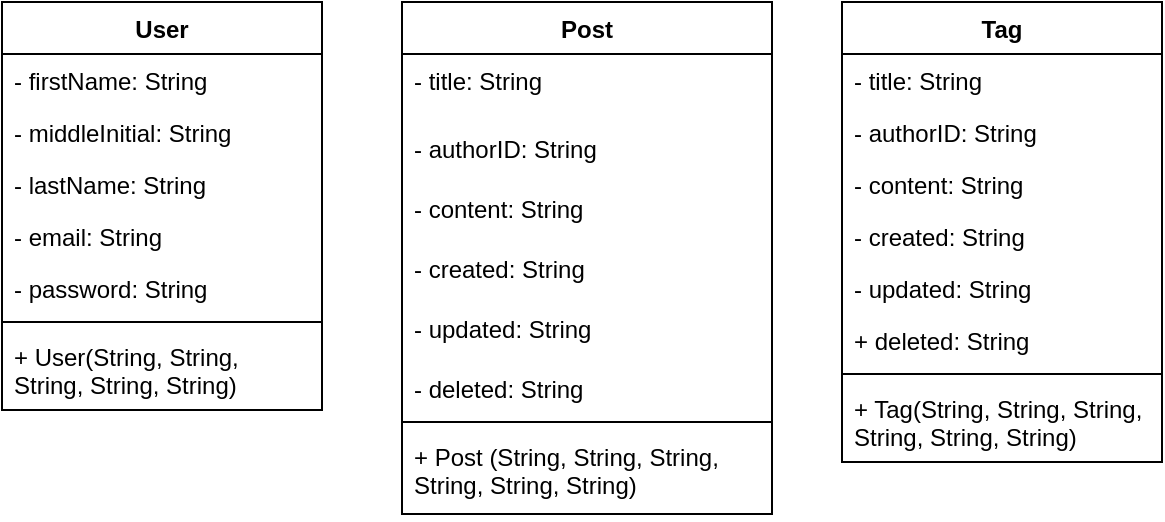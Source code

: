 <mxfile version="13.3.5" type="device" pages="2"><diagram id="C5RBs43oDa-KdzZeNtuy" name="Model Diagrams"><mxGraphModel dx="1086" dy="806" grid="1" gridSize="10" guides="1" tooltips="1" connect="1" arrows="1" fold="1" page="1" pageScale="1" pageWidth="827" pageHeight="1169" math="0" shadow="0"><root><mxCell id="WIyWlLk6GJQsqaUBKTNV-0"/><mxCell id="WIyWlLk6GJQsqaUBKTNV-1" parent="WIyWlLk6GJQsqaUBKTNV-0"/><mxCell id="ziuJc1KRJNQr86uQ773W-28" value="User" style="swimlane;fontStyle=1;align=center;verticalAlign=top;childLayout=stackLayout;horizontal=1;startSize=26;horizontalStack=0;resizeParent=1;resizeParentMax=0;resizeLast=0;collapsible=1;marginBottom=0;" parent="WIyWlLk6GJQsqaUBKTNV-1" vertex="1"><mxGeometry x="80" y="30" width="160" height="204" as="geometry"/></mxCell><mxCell id="zkfFHV4jXpPFQw0GAbJ--1" value="- firstName: String" style="text;align=left;verticalAlign=top;spacingLeft=4;spacingRight=4;overflow=hidden;rotatable=0;points=[[0,0.5],[1,0.5]];portConstraint=eastwest;" parent="ziuJc1KRJNQr86uQ773W-28" vertex="1"><mxGeometry y="26" width="160" height="26" as="geometry"/></mxCell><mxCell id="ziuJc1KRJNQr86uQ773W-29" value="- middleInitial: String" style="text;strokeColor=none;fillColor=none;align=left;verticalAlign=top;spacingLeft=4;spacingRight=4;overflow=hidden;rotatable=0;points=[[0,0.5],[1,0.5]];portConstraint=eastwest;" parent="ziuJc1KRJNQr86uQ773W-28" vertex="1"><mxGeometry y="52" width="160" height="26" as="geometry"/></mxCell><mxCell id="ziuJc1KRJNQr86uQ773W-39" value="- lastName: String" style="text;strokeColor=none;fillColor=none;align=left;verticalAlign=top;spacingLeft=4;spacingRight=4;overflow=hidden;rotatable=0;points=[[0,0.5],[1,0.5]];portConstraint=eastwest;" parent="ziuJc1KRJNQr86uQ773W-28" vertex="1"><mxGeometry y="78" width="160" height="26" as="geometry"/></mxCell><mxCell id="zkfFHV4jXpPFQw0GAbJ--3" value="- email: String" style="text;align=left;verticalAlign=top;spacingLeft=4;spacingRight=4;overflow=hidden;rotatable=0;points=[[0,0.5],[1,0.5]];portConstraint=eastwest;rounded=0;shadow=0;html=0;" parent="ziuJc1KRJNQr86uQ773W-28" vertex="1"><mxGeometry y="104" width="160" height="26" as="geometry"/></mxCell><mxCell id="51rYW-SpK63qow3ZH5RA-3" value="- password: String" style="text;align=left;verticalAlign=top;spacingLeft=4;spacingRight=4;overflow=hidden;rotatable=0;points=[[0,0.5],[1,0.5]];portConstraint=eastwest;rounded=0;shadow=0;html=0;" parent="ziuJc1KRJNQr86uQ773W-28" vertex="1"><mxGeometry y="130" width="160" height="26" as="geometry"/></mxCell><mxCell id="ziuJc1KRJNQr86uQ773W-30" value="" style="line;strokeWidth=1;fillColor=none;align=left;verticalAlign=middle;spacingTop=-1;spacingLeft=3;spacingRight=3;rotatable=0;labelPosition=right;points=[];portConstraint=eastwest;" parent="ziuJc1KRJNQr86uQ773W-28" vertex="1"><mxGeometry y="156" width="160" height="8" as="geometry"/></mxCell><mxCell id="zkfFHV4jXpPFQw0GAbJ--5" value="+ User(String, String, String, String, String)" style="text;align=left;verticalAlign=top;spacingLeft=4;spacingRight=4;overflow=hidden;rotatable=0;points=[[0,0.5],[1,0.5]];portConstraint=eastwest;whiteSpace=wrap;" parent="ziuJc1KRJNQr86uQ773W-28" vertex="1"><mxGeometry y="164" width="160" height="40" as="geometry"/></mxCell><mxCell id="51rYW-SpK63qow3ZH5RA-14" value="Post" style="swimlane;fontStyle=1;align=center;verticalAlign=top;childLayout=stackLayout;horizontal=1;startSize=26;horizontalStack=0;resizeParent=1;resizeParentMax=0;resizeLast=0;collapsible=1;marginBottom=0;" parent="WIyWlLk6GJQsqaUBKTNV-1" vertex="1"><mxGeometry x="280" y="30" width="185" height="256" as="geometry"/></mxCell><mxCell id="51rYW-SpK63qow3ZH5RA-15" value="- title: String" style="text;strokeColor=none;fillColor=none;align=left;verticalAlign=top;spacingLeft=4;spacingRight=4;overflow=hidden;rotatable=0;points=[[0,0.5],[1,0.5]];portConstraint=eastwest;" parent="51rYW-SpK63qow3ZH5RA-14" vertex="1"><mxGeometry y="26" width="185" height="34" as="geometry"/></mxCell><mxCell id="ziuJc1KRJNQr86uQ773W-40" value="- authorID: String" style="text;strokeColor=none;fillColor=none;align=left;verticalAlign=top;spacingLeft=4;spacingRight=4;overflow=hidden;rotatable=0;points=[[0,0.5],[1,0.5]];portConstraint=eastwest;" parent="51rYW-SpK63qow3ZH5RA-14" vertex="1"><mxGeometry y="60" width="185" height="30" as="geometry"/></mxCell><mxCell id="ziuJc1KRJNQr86uQ773W-41" value="- content: String" style="text;strokeColor=none;fillColor=none;align=left;verticalAlign=top;spacingLeft=4;spacingRight=4;overflow=hidden;rotatable=0;points=[[0,0.5],[1,0.5]];portConstraint=eastwest;" parent="51rYW-SpK63qow3ZH5RA-14" vertex="1"><mxGeometry y="90" width="185" height="30" as="geometry"/></mxCell><mxCell id="ziuJc1KRJNQr86uQ773W-42" value="- created: String" style="text;strokeColor=none;fillColor=none;align=left;verticalAlign=top;spacingLeft=4;spacingRight=4;overflow=hidden;rotatable=0;points=[[0,0.5],[1,0.5]];portConstraint=eastwest;" parent="51rYW-SpK63qow3ZH5RA-14" vertex="1"><mxGeometry y="120" width="185" height="30" as="geometry"/></mxCell><mxCell id="ziuJc1KRJNQr86uQ773W-43" value="- updated: String" style="text;strokeColor=none;fillColor=none;align=left;verticalAlign=top;spacingLeft=4;spacingRight=4;overflow=hidden;rotatable=0;points=[[0,0.5],[1,0.5]];portConstraint=eastwest;" parent="51rYW-SpK63qow3ZH5RA-14" vertex="1"><mxGeometry y="150" width="185" height="30" as="geometry"/></mxCell><mxCell id="1qlF6dHZ0m3vZIvFO-iw-0" value="- deleted: String" style="text;strokeColor=none;fillColor=none;align=left;verticalAlign=top;spacingLeft=4;spacingRight=4;overflow=hidden;rotatable=0;points=[[0,0.5],[1,0.5]];portConstraint=eastwest;" vertex="1" parent="51rYW-SpK63qow3ZH5RA-14"><mxGeometry y="180" width="185" height="26" as="geometry"/></mxCell><mxCell id="51rYW-SpK63qow3ZH5RA-16" value="" style="line;strokeWidth=1;fillColor=none;align=left;verticalAlign=middle;spacingTop=-1;spacingLeft=3;spacingRight=3;rotatable=0;labelPosition=right;points=[];portConstraint=eastwest;" parent="51rYW-SpK63qow3ZH5RA-14" vertex="1"><mxGeometry y="206" width="185" height="8" as="geometry"/></mxCell><mxCell id="51rYW-SpK63qow3ZH5RA-17" value="+ Post (String, String, String, String, String, String)" style="text;strokeColor=none;fillColor=none;align=left;verticalAlign=top;spacingLeft=4;spacingRight=4;overflow=hidden;rotatable=0;points=[[0,0.5],[1,0.5]];portConstraint=eastwest;whiteSpace=wrap;" parent="51rYW-SpK63qow3ZH5RA-14" vertex="1"><mxGeometry y="214" width="185" height="42" as="geometry"/></mxCell><mxCell id="1qlF6dHZ0m3vZIvFO-iw-1" value="Tag" style="swimlane;fontStyle=1;align=center;verticalAlign=top;childLayout=stackLayout;horizontal=1;startSize=26;horizontalStack=0;resizeParent=1;resizeParentMax=0;resizeLast=0;collapsible=1;marginBottom=0;" vertex="1" parent="WIyWlLk6GJQsqaUBKTNV-1"><mxGeometry x="500" y="30" width="160" height="230" as="geometry"/></mxCell><mxCell id="1qlF6dHZ0m3vZIvFO-iw-2" value="- title: String" style="text;strokeColor=none;fillColor=none;align=left;verticalAlign=top;spacingLeft=4;spacingRight=4;overflow=hidden;rotatable=0;points=[[0,0.5],[1,0.5]];portConstraint=eastwest;" vertex="1" parent="1qlF6dHZ0m3vZIvFO-iw-1"><mxGeometry y="26" width="160" height="26" as="geometry"/></mxCell><mxCell id="1qlF6dHZ0m3vZIvFO-iw-5" value="- authorID: String" style="text;strokeColor=none;fillColor=none;align=left;verticalAlign=top;spacingLeft=4;spacingRight=4;overflow=hidden;rotatable=0;points=[[0,0.5],[1,0.5]];portConstraint=eastwest;" vertex="1" parent="1qlF6dHZ0m3vZIvFO-iw-1"><mxGeometry y="52" width="160" height="26" as="geometry"/></mxCell><mxCell id="1qlF6dHZ0m3vZIvFO-iw-6" value="- content: String" style="text;strokeColor=none;fillColor=none;align=left;verticalAlign=top;spacingLeft=4;spacingRight=4;overflow=hidden;rotatable=0;points=[[0,0.5],[1,0.5]];portConstraint=eastwest;" vertex="1" parent="1qlF6dHZ0m3vZIvFO-iw-1"><mxGeometry y="78" width="160" height="26" as="geometry"/></mxCell><mxCell id="1qlF6dHZ0m3vZIvFO-iw-7" value="- created: String" style="text;strokeColor=none;fillColor=none;align=left;verticalAlign=top;spacingLeft=4;spacingRight=4;overflow=hidden;rotatable=0;points=[[0,0.5],[1,0.5]];portConstraint=eastwest;" vertex="1" parent="1qlF6dHZ0m3vZIvFO-iw-1"><mxGeometry y="104" width="160" height="26" as="geometry"/></mxCell><mxCell id="1qlF6dHZ0m3vZIvFO-iw-8" value="- updated: String" style="text;strokeColor=none;fillColor=none;align=left;verticalAlign=top;spacingLeft=4;spacingRight=4;overflow=hidden;rotatable=0;points=[[0,0.5],[1,0.5]];portConstraint=eastwest;" vertex="1" parent="1qlF6dHZ0m3vZIvFO-iw-1"><mxGeometry y="130" width="160" height="26" as="geometry"/></mxCell><mxCell id="1qlF6dHZ0m3vZIvFO-iw-9" value="+ deleted: String" style="text;strokeColor=none;fillColor=none;align=left;verticalAlign=top;spacingLeft=4;spacingRight=4;overflow=hidden;rotatable=0;points=[[0,0.5],[1,0.5]];portConstraint=eastwest;" vertex="1" parent="1qlF6dHZ0m3vZIvFO-iw-1"><mxGeometry y="156" width="160" height="26" as="geometry"/></mxCell><mxCell id="1qlF6dHZ0m3vZIvFO-iw-3" value="" style="line;strokeWidth=1;fillColor=none;align=left;verticalAlign=middle;spacingTop=-1;spacingLeft=3;spacingRight=3;rotatable=0;labelPosition=right;points=[];portConstraint=eastwest;" vertex="1" parent="1qlF6dHZ0m3vZIvFO-iw-1"><mxGeometry y="182" width="160" height="8" as="geometry"/></mxCell><mxCell id="1qlF6dHZ0m3vZIvFO-iw-4" value="+ Tag(String, String, String, String, String, String)" style="text;strokeColor=none;fillColor=none;align=left;verticalAlign=top;spacingLeft=4;spacingRight=4;overflow=hidden;rotatable=0;points=[[0,0.5],[1,0.5]];portConstraint=eastwest;whiteSpace=wrap;" vertex="1" parent="1qlF6dHZ0m3vZIvFO-iw-1"><mxGeometry y="190" width="160" height="40" as="geometry"/></mxCell></root></mxGraphModel></diagram><diagram id="QOOMNZXq9hAnDHznhDGd" name="Data Access Diagrams"><mxGraphModel dx="946" dy="703" grid="1" gridSize="10" guides="1" tooltips="1" connect="1" arrows="1" fold="1" page="1" pageScale="1" pageWidth="850" pageHeight="1100" math="0" shadow="0"><root><mxCell id="upEe7rhddRWxhPCxzHkB-0"/><mxCell id="upEe7rhddRWxhPCxzHkB-1" parent="upEe7rhddRWxhPCxzHkB-0"/><mxCell id="upEe7rhddRWxhPCxzHkB-2" value="DataAccessObject" style="swimlane;fontStyle=1;align=center;verticalAlign=top;childLayout=stackLayout;horizontal=1;startSize=26;horizontalStack=0;resizeParent=1;resizeParentMax=0;resizeLast=0;collapsible=1;marginBottom=0;" vertex="1" parent="upEe7rhddRWxhPCxzHkB-1"><mxGeometry x="40" y="40" width="200" height="420" as="geometry"/></mxCell><mxCell id="upEe7rhddRWxhPCxzHkB-3" value="- jdbcTemplate: JdbcTemplate" style="text;align=left;verticalAlign=top;spacingLeft=4;spacingRight=4;overflow=hidden;rotatable=0;points=[[0,0.5],[1,0.5]];portConstraint=eastwest;" vertex="1" parent="upEe7rhddRWxhPCxzHkB-2"><mxGeometry y="26" width="200" height="26" as="geometry"/></mxCell><mxCell id="upEe7rhddRWxhPCxzHkB-8" value="" style="line;strokeWidth=1;fillColor=none;align=left;verticalAlign=middle;spacingTop=-1;spacingLeft=3;spacingRight=3;rotatable=0;labelPosition=right;points=[];portConstraint=eastwest;" vertex="1" parent="upEe7rhddRWxhPCxzHkB-2"><mxGeometry y="52" width="200" height="8" as="geometry"/></mxCell><mxCell id="upEe7rhddRWxhPCxzHkB-9" value="+ setDataSource (DataSource): void" style="text;align=left;verticalAlign=top;spacingLeft=4;spacingRight=4;overflow=hidden;rotatable=0;points=[[0,0.5],[1,0.5]];portConstraint=eastwest;whiteSpace=wrap;" vertex="1" parent="upEe7rhddRWxhPCxzHkB-2"><mxGeometry y="60" width="200" height="40" as="geometry"/></mxCell><mxCell id="upEe7rhddRWxhPCxzHkB-10" value="+ Login (String, String): boolean" style="text;align=left;verticalAlign=top;spacingLeft=4;spacingRight=4;overflow=hidden;rotatable=0;points=[[0,0.5],[1,0.5]];portConstraint=eastwest;whiteSpace=wrap;" vertex="1" parent="upEe7rhddRWxhPCxzHkB-2"><mxGeometry y="100" width="200" height="40" as="geometry"/></mxCell><mxCell id="upEe7rhddRWxhPCxzHkB-11" value="+ isAvailable (RegisterUserModel): boolean" style="text;align=left;verticalAlign=top;spacingLeft=4;spacingRight=4;overflow=hidden;rotatable=0;points=[[0,0.5],[1,0.5]];portConstraint=eastwest;whiteSpace=wrap;" vertex="1" parent="upEe7rhddRWxhPCxzHkB-2"><mxGeometry y="140" width="200" height="40" as="geometry"/></mxCell><mxCell id="upEe7rhddRWxhPCxzHkB-12" value="+ Register (RegisterUserModel): boolean" style="text;align=left;verticalAlign=top;spacingLeft=4;spacingRight=4;overflow=hidden;rotatable=0;points=[[0,0.5],[1,0.5]];portConstraint=eastwest;whiteSpace=wrap;" vertex="1" parent="upEe7rhddRWxhPCxzHkB-2"><mxGeometry y="180" width="200" height="40" as="geometry"/></mxCell><mxCell id="upEe7rhddRWxhPCxzHkB-13" value="+ create (UserModel): boolean" style="text;align=left;verticalAlign=top;spacingLeft=4;spacingRight=4;overflow=hidden;rotatable=0;points=[[0,0.5],[1,0.5]];portConstraint=eastwest;whiteSpace=wrap;" vertex="1" parent="upEe7rhddRWxhPCxzHkB-2"><mxGeometry y="220" width="200" height="40" as="geometry"/></mxCell><mxCell id="upEe7rhddRWxhPCxzHkB-14" value="+ update (UserModel): boolean" style="text;align=left;verticalAlign=top;spacingLeft=4;spacingRight=4;overflow=hidden;rotatable=0;points=[[0,0.5],[1,0.5]];portConstraint=eastwest;whiteSpace=wrap;" vertex="1" parent="upEe7rhddRWxhPCxzHkB-2"><mxGeometry y="260" width="200" height="40" as="geometry"/></mxCell><mxCell id="upEe7rhddRWxhPCxzHkB-15" value="+ delete (int): boolean" style="text;align=left;verticalAlign=top;spacingLeft=4;spacingRight=4;overflow=hidden;rotatable=0;points=[[0,0.5],[1,0.5]];portConstraint=eastwest;whiteSpace=wrap;" vertex="1" parent="upEe7rhddRWxhPCxzHkB-2"><mxGeometry y="300" width="200" height="40" as="geometry"/></mxCell><mxCell id="upEe7rhddRWxhPCxzHkB-16" value="+ findByID (int): UserModel" style="text;align=left;verticalAlign=top;spacingLeft=4;spacingRight=4;overflow=hidden;rotatable=0;points=[[0,0.5],[1,0.5]];portConstraint=eastwest;whiteSpace=wrap;" vertex="1" parent="upEe7rhddRWxhPCxzHkB-2"><mxGeometry y="340" width="200" height="40" as="geometry"/></mxCell><mxCell id="upEe7rhddRWxhPCxzHkB-17" value="+ findAll (): List&lt;UserModel&gt;" style="text;align=left;verticalAlign=top;spacingLeft=4;spacingRight=4;overflow=hidden;rotatable=0;points=[[0,0.5],[1,0.5]];portConstraint=eastwest;whiteSpace=wrap;" vertex="1" parent="upEe7rhddRWxhPCxzHkB-2"><mxGeometry y="380" width="200" height="40" as="geometry"/></mxCell><mxCell id="upEe7rhddRWxhPCxzHkB-18" value="BookService" style="swimlane;fontStyle=1;align=center;verticalAlign=top;childLayout=stackLayout;horizontal=1;startSize=26;horizontalStack=0;resizeParent=1;resizeParentMax=0;resizeLast=0;collapsible=1;marginBottom=0;" vertex="1" parent="upEe7rhddRWxhPCxzHkB-1"><mxGeometry x="320" y="40" width="200" height="300" as="geometry"/></mxCell><mxCell id="upEe7rhddRWxhPCxzHkB-19" value="- jdbcTemplate: JdbcTemplate" style="text;align=left;verticalAlign=top;spacingLeft=4;spacingRight=4;overflow=hidden;rotatable=0;points=[[0,0.5],[1,0.5]];portConstraint=eastwest;" vertex="1" parent="upEe7rhddRWxhPCxzHkB-18"><mxGeometry y="26" width="200" height="26" as="geometry"/></mxCell><mxCell id="upEe7rhddRWxhPCxzHkB-20" value="" style="line;strokeWidth=1;fillColor=none;align=left;verticalAlign=middle;spacingTop=-1;spacingLeft=3;spacingRight=3;rotatable=0;labelPosition=right;points=[];portConstraint=eastwest;" vertex="1" parent="upEe7rhddRWxhPCxzHkB-18"><mxGeometry y="52" width="200" height="8" as="geometry"/></mxCell><mxCell id="upEe7rhddRWxhPCxzHkB-21" value="+ setDataSource (DataSource): void" style="text;align=left;verticalAlign=top;spacingLeft=4;spacingRight=4;overflow=hidden;rotatable=0;points=[[0,0.5],[1,0.5]];portConstraint=eastwest;whiteSpace=wrap;" vertex="1" parent="upEe7rhddRWxhPCxzHkB-18"><mxGeometry y="60" width="200" height="40" as="geometry"/></mxCell><mxCell id="upEe7rhddRWxhPCxzHkB-22" value="+ create (BookModel): boolean" style="text;align=left;verticalAlign=top;spacingLeft=4;spacingRight=4;overflow=hidden;rotatable=0;points=[[0,0.5],[1,0.5]];portConstraint=eastwest;whiteSpace=wrap;" vertex="1" parent="upEe7rhddRWxhPCxzHkB-18"><mxGeometry y="100" width="200" height="40" as="geometry"/></mxCell><mxCell id="upEe7rhddRWxhPCxzHkB-23" value="+ update (BookModel): boolean" style="text;align=left;verticalAlign=top;spacingLeft=4;spacingRight=4;overflow=hidden;rotatable=0;points=[[0,0.5],[1,0.5]];portConstraint=eastwest;whiteSpace=wrap;" vertex="1" parent="upEe7rhddRWxhPCxzHkB-18"><mxGeometry y="140" width="200" height="40" as="geometry"/></mxCell><mxCell id="upEe7rhddRWxhPCxzHkB-24" value="+ findByID (int): BookModel" style="text;align=left;verticalAlign=top;spacingLeft=4;spacingRight=4;overflow=hidden;rotatable=0;points=[[0,0.5],[1,0.5]];portConstraint=eastwest;whiteSpace=wrap;" vertex="1" parent="upEe7rhddRWxhPCxzHkB-18"><mxGeometry y="180" width="200" height="40" as="geometry"/></mxCell><mxCell id="upEe7rhddRWxhPCxzHkB-25" value="+ findAll (): List&lt;BookModel&gt;" style="text;align=left;verticalAlign=top;spacingLeft=4;spacingRight=4;overflow=hidden;rotatable=0;points=[[0,0.5],[1,0.5]];portConstraint=eastwest;whiteSpace=wrap;" vertex="1" parent="upEe7rhddRWxhPCxzHkB-18"><mxGeometry y="220" width="200" height="40" as="geometry"/></mxCell><mxCell id="upEe7rhddRWxhPCxzHkB-26" value="+ delete (int): boolean" style="text;align=left;verticalAlign=top;spacingLeft=4;spacingRight=4;overflow=hidden;rotatable=0;points=[[0,0.5],[1,0.5]];portConstraint=eastwest;whiteSpace=wrap;" vertex="1" parent="upEe7rhddRWxhPCxzHkB-18"><mxGeometry y="260" width="200" height="40" as="geometry"/></mxCell></root></mxGraphModel></diagram></mxfile>